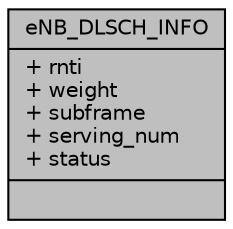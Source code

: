 digraph "eNB_DLSCH_INFO"
{
 // LATEX_PDF_SIZE
  edge [fontname="Helvetica",fontsize="10",labelfontname="Helvetica",labelfontsize="10"];
  node [fontname="Helvetica",fontsize="10",shape=record];
  Node1 [label="{eNB_DLSCH_INFO\n|+ rnti\l+ weight\l+ subframe\l+ serving_num\l+ status\l|}",height=0.2,width=0.4,color="black", fillcolor="grey75", style="filled", fontcolor="black",tooltip="temp struct for DLSCH sched"];
}
